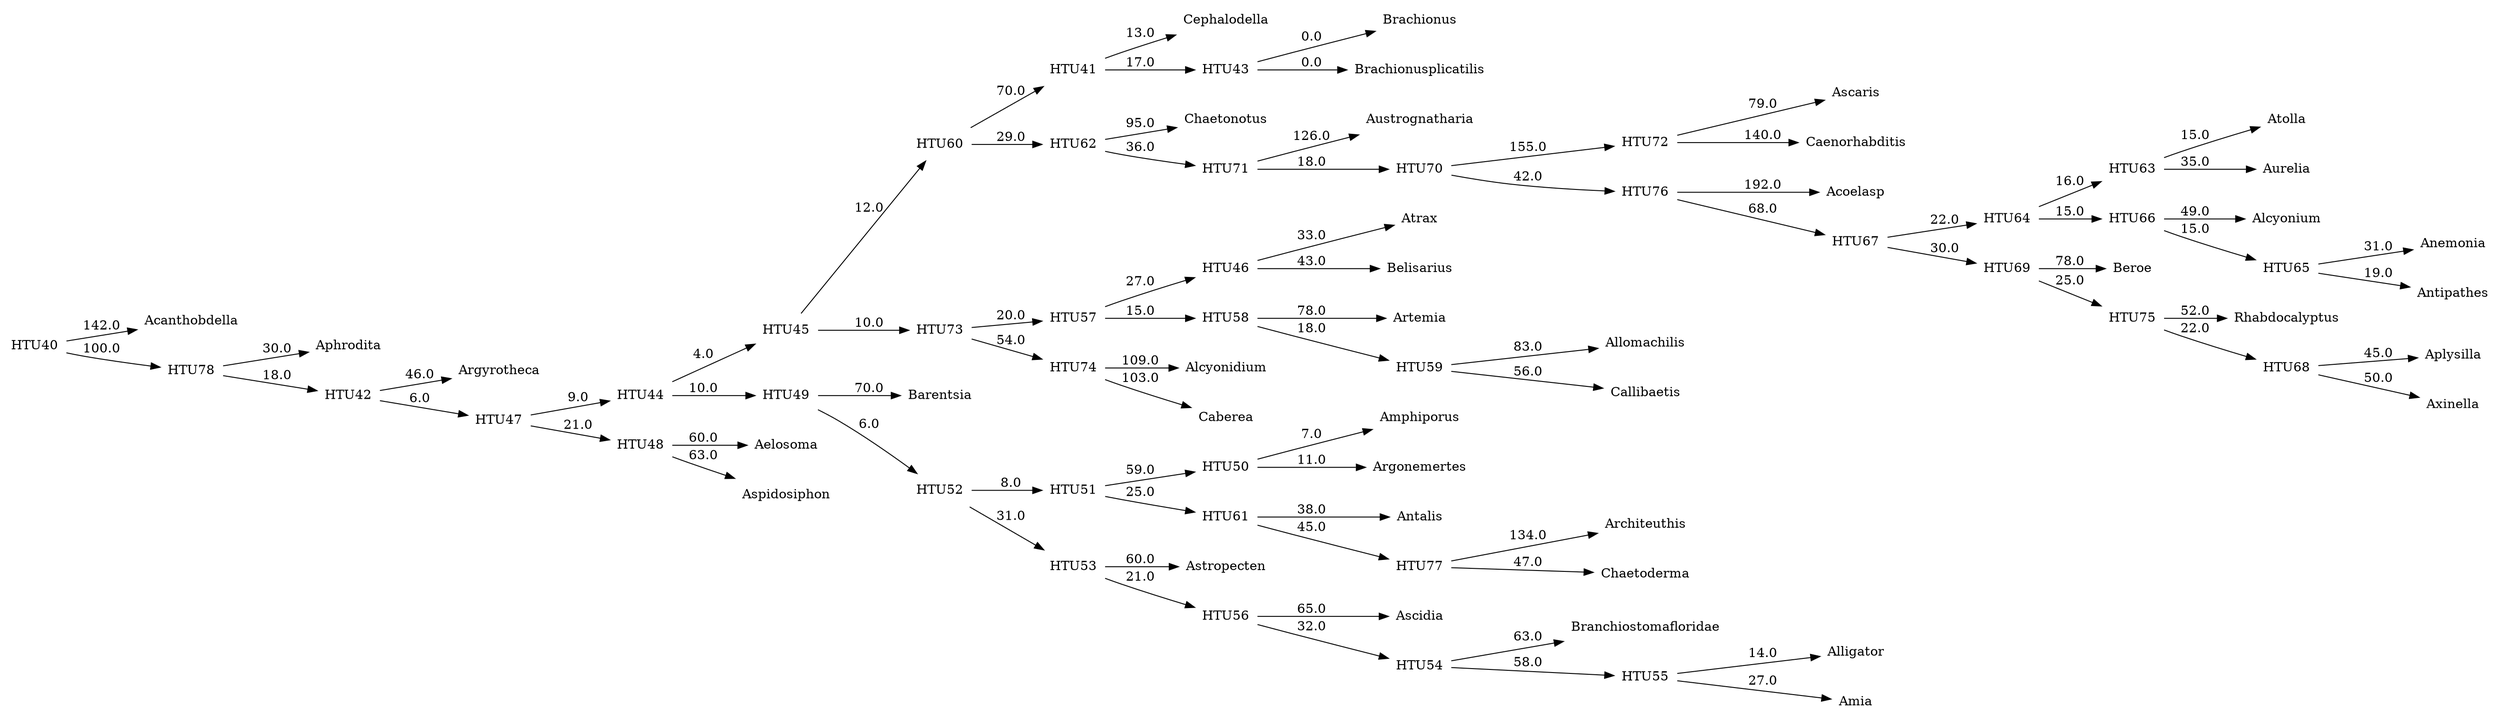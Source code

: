 digraph G {
	rankdir = LR;	edge [colorscheme=spectral11];	node [shape = none];

    0 [label=Acanthobdella];
    1 [label=Acoelasp];
    2 [label=Aelosoma];
    3 [label=Alcyonidium];
    4 [label=Alcyonium];
    5 [label=Alligator];
    6 [label=Allomachilis];
    7 [label=Amia];
    8 [label=Amphiporus];
    9 [label=Anemonia];
    10 [label=Antalis];
    11 [label=Antipathes];
    12 [label=Aphrodita];
    13 [label=Aplysilla];
    14 [label=Architeuthis];
    15 [label=Argonemertes];
    16 [label=Argyrotheca];
    17 [label=Artemia];
    18 [label=Ascaris];
    19 [label=Ascidia];
    20 [label=Aspidosiphon];
    21 [label=Astropecten];
    22 [label=Atolla];
    23 [label=Atrax];
    24 [label=Aurelia];
    25 [label=Austrognatharia];
    26 [label=Axinella];
    27 [label=Barentsia];
    28 [label=Belisarius];
    29 [label=Beroe];
    30 [label=Brachionus];
    31 [label=Brachionusplicatilis];
    32 [label=Branchiostomafloridae];
    33 [label=Caberea];
    34 [label=Caenorhabditis];
    35 [label=Callibaetis];
    36 [label=Cephalodella];
    37 [label=Chaetoderma];
    38 [label=Chaetonotus];
    39 [label=Rhabdocalyptus];
    40 [label=HTU40];
    41 [label=HTU41];
    42 [label=HTU42];
    43 [label=HTU43];
    44 [label=HTU44];
    45 [label=HTU45];
    46 [label=HTU46];
    47 [label=HTU47];
    48 [label=HTU48];
    49 [label=HTU49];
    50 [label=HTU50];
    51 [label=HTU51];
    52 [label=HTU52];
    53 [label=HTU53];
    54 [label=HTU54];
    55 [label=HTU55];
    56 [label=HTU56];
    57 [label=HTU57];
    58 [label=HTU58];
    59 [label=HTU59];
    60 [label=HTU60];
    61 [label=HTU61];
    62 [label=HTU62];
    63 [label=HTU63];
    64 [label=HTU64];
    65 [label=HTU65];
    66 [label=HTU66];
    67 [label=HTU67];
    68 [label=HTU68];
    69 [label=HTU69];
    70 [label=HTU70];
    71 [label=HTU71];
    72 [label=HTU72];
    73 [label=HTU73];
    74 [label=HTU74];
    75 [label=HTU75];
    76 [label=HTU76];
    77 [label=HTU77];
    78 [label=HTU78];
    40 -> 0 [label=142.0];
    40 -> 78 [label=100.0];
    41 -> 36 [label=13.0];
    41 -> 43 [label=17.0];
    42 -> 16 [label=46.0];
    42 -> 47 [label=6.0];
    43 -> 30 [label=0.0];
    43 -> 31 [label=0.0];
    44 -> 45 [label=4.0];
    44 -> 49 [label=10.0];
    45 -> 60 [label=12.0];
    45 -> 73 [label=10.0];
    46 -> 23 [label=33.0];
    46 -> 28 [label=43.0];
    47 -> 44 [label=9.0];
    47 -> 48 [label=21.0];
    48 -> 2 [label=60.0];
    48 -> 20 [label=63.0];
    49 -> 27 [label=70.0];
    49 -> 52 [label=6.0];
    50 -> 8 [label=7.0];
    50 -> 15 [label=11.0];
    51 -> 50 [label=59.0];
    51 -> 61 [label=25.0];
    52 -> 51 [label=8.0];
    52 -> 53 [label=31.0];
    53 -> 21 [label=60.0];
    53 -> 56 [label=21.0];
    54 -> 32 [label=63.0];
    54 -> 55 [label=58.0];
    55 -> 5 [label=14.0];
    55 -> 7 [label=27.0];
    56 -> 19 [label=65.0];
    56 -> 54 [label=32.0];
    57 -> 46 [label=27.0];
    57 -> 58 [label=15.0];
    58 -> 17 [label=78.0];
    58 -> 59 [label=18.0];
    59 -> 6 [label=83.0];
    59 -> 35 [label=56.0];
    60 -> 41 [label=70.0];
    60 -> 62 [label=29.0];
    61 -> 10 [label=38.0];
    61 -> 77 [label=45.0];
    62 -> 38 [label=95.0];
    62 -> 71 [label=36.0];
    63 -> 22 [label=15.0];
    63 -> 24 [label=35.0];
    64 -> 63 [label=16.0];
    64 -> 66 [label=15.0];
    65 -> 9 [label=31.0];
    65 -> 11 [label=19.0];
    66 -> 4 [label=49.0];
    66 -> 65 [label=15.0];
    67 -> 64 [label=22.0];
    67 -> 69 [label=30.0];
    68 -> 13 [label=45.0];
    68 -> 26 [label=50.0];
    69 -> 29 [label=78.0];
    69 -> 75 [label=25.0];
    70 -> 72 [label=155.0];
    70 -> 76 [label=42.0];
    71 -> 25 [label=126.0];
    71 -> 70 [label=18.0];
    72 -> 18 [label=79.0];
    72 -> 34 [label=140.0];
    73 -> 57 [label=20.0];
    73 -> 74 [label=54.0];
    74 -> 3 [label=109.0];
    74 -> 33 [label=103.0];
    75 -> 39 [label=52.0];
    75 -> 68 [label=22.0];
    76 -> 1 [label=192.0];
    76 -> 67 [label=68.0];
    77 -> 14 [label=134.0];
    77 -> 37 [label=47.0];
    78 -> 12 [label=30.0];
    78 -> 42 [label=18.0];
}
//6444.0

